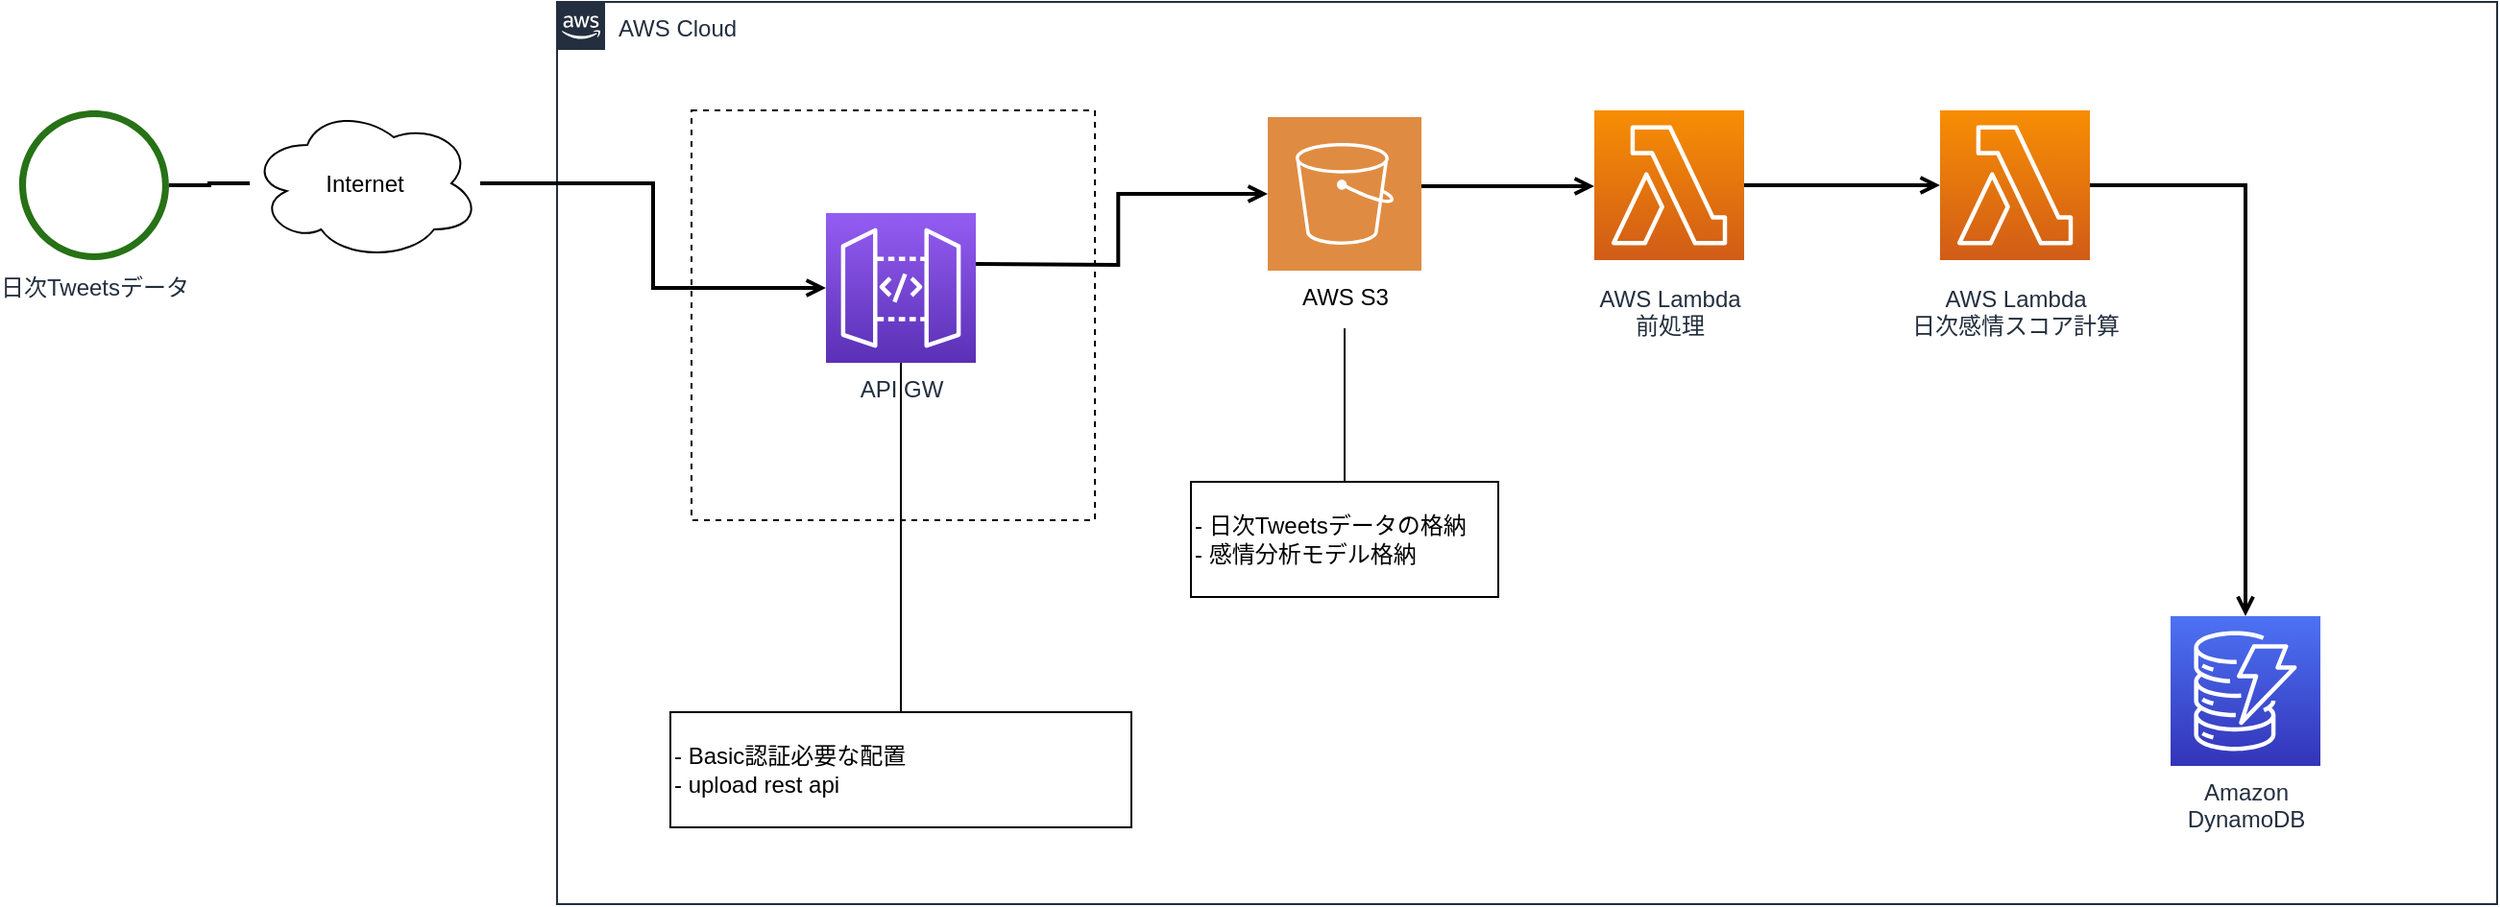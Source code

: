 <mxfile version="17.1.2" type="github"><diagram id="Ht1M8jgEwFfnCIfOTk4-" name="Page-1"><mxGraphModel dx="1892" dy="1228" grid="1" gridSize="10" guides="1" tooltips="1" connect="1" arrows="1" fold="1" page="1" pageScale="1" pageWidth="1169" pageHeight="827" math="0" shadow="0"><root><mxCell id="0"/><mxCell id="1" parent="0"/><mxCell id="UEzPUAAOIrF-is8g5C7q-74" value="AWS Cloud" style="points=[[0,0],[0.25,0],[0.5,0],[0.75,0],[1,0],[1,0.25],[1,0.5],[1,0.75],[1,1],[0.75,1],[0.5,1],[0.25,1],[0,1],[0,0.75],[0,0.5],[0,0.25]];outlineConnect=0;gradientColor=none;html=1;whiteSpace=wrap;fontSize=12;fontStyle=0;shape=mxgraph.aws4.group;grIcon=mxgraph.aws4.group_aws_cloud_alt;strokeColor=#232F3E;fillColor=none;verticalAlign=top;align=left;spacingLeft=30;fontColor=#232F3E;dashed=0;labelBackgroundColor=#ffffff;container=1;pointerEvents=0;collapsible=0;recursiveResize=0;" parent="1" vertex="1"><mxGeometry x="380" y="80" width="1010" height="470" as="geometry"/></mxCell><mxCell id="FhWRCOkDFPKALMPbTvR6-3" value="AWS S3" style="sketch=0;pointerEvents=1;shadow=0;dashed=0;html=1;strokeColor=none;fillColor=#DF8C42;labelPosition=center;verticalLabelPosition=bottom;verticalAlign=top;align=center;outlineConnect=0;shape=mxgraph.veeam2.aws_s3;" parent="UEzPUAAOIrF-is8g5C7q-74" vertex="1"><mxGeometry x="370" y="60" width="80" height="80" as="geometry"/></mxCell><mxCell id="UEzPUAAOIrF-is8g5C7q-85" value="AWS Lambda&lt;br&gt;前処理" style="outlineConnect=0;fontColor=#232F3E;gradientColor=#F78E04;gradientDirection=north;fillColor=#D05C17;strokeColor=#ffffff;dashed=0;verticalLabelPosition=bottom;verticalAlign=top;align=center;html=1;fontSize=12;fontStyle=0;aspect=fixed;shape=mxgraph.aws4.resourceIcon;resIcon=mxgraph.aws4.lambda;labelBackgroundColor=#ffffff;spacingTop=6;" parent="UEzPUAAOIrF-is8g5C7q-74" vertex="1"><mxGeometry x="540" y="56.5" width="78" height="78" as="geometry"/></mxCell><mxCell id="UEzPUAAOIrF-is8g5C7q-93" style="edgeStyle=orthogonalEdgeStyle;rounded=0;orthogonalLoop=1;jettySize=auto;html=1;endArrow=open;endFill=0;strokeWidth=2;" parent="UEzPUAAOIrF-is8g5C7q-74" source="FhWRCOkDFPKALMPbTvR6-3" target="UEzPUAAOIrF-is8g5C7q-85" edge="1"><mxGeometry relative="1" as="geometry"><Array as="points"><mxPoint x="480" y="96"/><mxPoint x="480" y="96"/></Array><mxPoint x="532" y="308" as="sourcePoint"/></mxGeometry></mxCell><mxCell id="FhWRCOkDFPKALMPbTvR6-10" value="" style="rounded=0;whiteSpace=wrap;html=1;dashed=1;" parent="UEzPUAAOIrF-is8g5C7q-74" vertex="1"><mxGeometry x="70" y="56.5" width="210" height="213.5" as="geometry"/></mxCell><mxCell id="FhWRCOkDFPKALMPbTvR6-14" value="&lt;span&gt;- Basic認証必要な配置&lt;br&gt;- upload rest api&lt;br&gt;&lt;/span&gt;" style="whiteSpace=wrap;html=1;align=left;verticalAlign=middle;treeFolding=1;treeMoving=1;newEdgeStyle={&quot;edgeStyle&quot;:&quot;elbowEdgeStyle&quot;,&quot;startArrow&quot;:&quot;none&quot;,&quot;endArrow&quot;:&quot;none&quot;};" parent="UEzPUAAOIrF-is8g5C7q-74" vertex="1"><mxGeometry x="59" y="370" width="240" height="60" as="geometry"/></mxCell><mxCell id="FhWRCOkDFPKALMPbTvR6-15" value="" style="edgeStyle=elbowEdgeStyle;elbow=vertical;startArrow=none;endArrow=none;rounded=0;exitX=0.5;exitY=1;exitDx=0;exitDy=0;exitPerimeter=0;entryX=0.5;entryY=0;entryDx=0;entryDy=0;" parent="UEzPUAAOIrF-is8g5C7q-74" source="Q6Ub06rJiEBZAzM53cyv-1" target="FhWRCOkDFPKALMPbTvR6-14" edge="1"><mxGeometry relative="1" as="geometry"><mxPoint x="214" y="251" as="sourcePoint"/><Array as="points"><mxPoint x="180" y="290"/></Array></mxGeometry></mxCell><mxCell id="UEzPUAAOIrF-is8g5C7q-87" value="Amazon&lt;br&gt;DynamoDB" style="outlineConnect=0;fontColor=#232F3E;gradientColor=#4D72F3;gradientDirection=north;fillColor=#3334B9;strokeColor=#ffffff;dashed=0;verticalLabelPosition=bottom;verticalAlign=top;align=center;html=1;fontSize=12;fontStyle=0;aspect=fixed;shape=mxgraph.aws4.resourceIcon;resIcon=mxgraph.aws4.dynamodb;labelBackgroundColor=#ffffff;" parent="UEzPUAAOIrF-is8g5C7q-74" vertex="1"><mxGeometry x="840" y="320" width="78" height="78" as="geometry"/></mxCell><mxCell id="FhWRCOkDFPKALMPbTvR6-18" value="" style="edgeStyle=orthogonalEdgeStyle;rounded=0;orthogonalLoop=1;jettySize=auto;html=1;endArrow=open;endFill=0;strokeWidth=2;startArrow=none;" parent="UEzPUAAOIrF-is8g5C7q-74" target="FhWRCOkDFPKALMPbTvR6-3" edge="1"><mxGeometry relative="1" as="geometry"><mxPoint x="146.75" y="146.5" as="targetPoint"/><mxPoint x="213.25" y="136.5" as="sourcePoint"/></mxGeometry></mxCell><mxCell id="FhWRCOkDFPKALMPbTvR6-19" value="" style="edgeStyle=orthogonalEdgeStyle;rounded=0;orthogonalLoop=1;jettySize=auto;html=1;endArrow=open;endFill=0;strokeWidth=2;startArrow=none;" parent="UEzPUAAOIrF-is8g5C7q-74" source="FhWRCOkDFPKALMPbTvR6-23" target="UEzPUAAOIrF-is8g5C7q-87" edge="1"><mxGeometry relative="1" as="geometry"><mxPoint x="156.75" y="156.5" as="targetPoint"/><mxPoint x="-20.0" y="114.467" as="sourcePoint"/></mxGeometry></mxCell><mxCell id="FhWRCOkDFPKALMPbTvR6-21" value="&lt;span&gt;- 日次Tweetsデータの格納&lt;br&gt;- 感情分析モデル格納&lt;br&gt;&lt;/span&gt;" style="whiteSpace=wrap;html=1;align=left;verticalAlign=middle;treeFolding=1;treeMoving=1;newEdgeStyle={&quot;edgeStyle&quot;:&quot;elbowEdgeStyle&quot;,&quot;startArrow&quot;:&quot;none&quot;,&quot;endArrow&quot;:&quot;none&quot;};" parent="UEzPUAAOIrF-is8g5C7q-74" vertex="1"><mxGeometry x="330" y="250" width="160" height="60" as="geometry"/></mxCell><mxCell id="FhWRCOkDFPKALMPbTvR6-22" value="" style="edgeStyle=elbowEdgeStyle;elbow=vertical;startArrow=none;endArrow=none;rounded=0;entryX=0.5;entryY=0;entryDx=0;entryDy=0;" parent="UEzPUAAOIrF-is8g5C7q-74" target="FhWRCOkDFPKALMPbTvR6-21" edge="1"><mxGeometry relative="1" as="geometry"><mxPoint x="410" y="170" as="sourcePoint"/><mxPoint x="450" y="300" as="targetPoint"/><Array as="points"/></mxGeometry></mxCell><mxCell id="FhWRCOkDFPKALMPbTvR6-23" value="AWS Lambda&lt;br&gt;日次感情スコア計算" style="outlineConnect=0;fontColor=#232F3E;gradientColor=#F78E04;gradientDirection=north;fillColor=#D05C17;strokeColor=#ffffff;dashed=0;verticalLabelPosition=bottom;verticalAlign=top;align=center;html=1;fontSize=12;fontStyle=0;aspect=fixed;shape=mxgraph.aws4.resourceIcon;resIcon=mxgraph.aws4.lambda;labelBackgroundColor=#ffffff;spacingTop=6;" parent="UEzPUAAOIrF-is8g5C7q-74" vertex="1"><mxGeometry x="720" y="56.5" width="78" height="78" as="geometry"/></mxCell><mxCell id="FhWRCOkDFPKALMPbTvR6-26" value="" style="edgeStyle=orthogonalEdgeStyle;rounded=0;orthogonalLoop=1;jettySize=auto;html=1;endArrow=open;endFill=0;strokeWidth=2;startArrow=none;" parent="UEzPUAAOIrF-is8g5C7q-74" source="UEzPUAAOIrF-is8g5C7q-85" target="FhWRCOkDFPKALMPbTvR6-23" edge="1"><mxGeometry relative="1" as="geometry"><mxPoint x="690" y="95" as="targetPoint"/><mxPoint x="778" y="105.5" as="sourcePoint"/></mxGeometry></mxCell><mxCell id="Q6Ub06rJiEBZAzM53cyv-1" value="API GW" style="sketch=0;points=[[0,0,0],[0.25,0,0],[0.5,0,0],[0.75,0,0],[1,0,0],[0,1,0],[0.25,1,0],[0.5,1,0],[0.75,1,0],[1,1,0],[0,0.25,0],[0,0.5,0],[0,0.75,0],[1,0.25,0],[1,0.5,0],[1,0.75,0]];outlineConnect=0;fontColor=#232F3E;gradientColor=#945DF2;gradientDirection=north;fillColor=#5A30B5;strokeColor=#ffffff;dashed=0;verticalLabelPosition=bottom;verticalAlign=top;align=center;html=1;fontSize=12;fontStyle=0;aspect=fixed;shape=mxgraph.aws4.resourceIcon;resIcon=mxgraph.aws4.api_gateway;" vertex="1" parent="UEzPUAAOIrF-is8g5C7q-74"><mxGeometry x="140" y="110" width="78" height="78" as="geometry"/></mxCell><mxCell id="UEzPUAAOIrF-is8g5C7q-88" value="" style="edgeStyle=orthogonalEdgeStyle;rounded=0;orthogonalLoop=1;jettySize=auto;html=1;endArrow=open;endFill=0;strokeWidth=2;startArrow=none;entryX=0;entryY=0.5;entryDx=0;entryDy=0;entryPerimeter=0;" parent="1" source="FhWRCOkDFPKALMPbTvR6-8" target="Q6Ub06rJiEBZAzM53cyv-1" edge="1"><mxGeometry relative="1" as="geometry"><mxPoint x="516.75" y="216.5" as="targetPoint"/></mxGeometry></mxCell><mxCell id="UEzPUAAOIrF-is8g5C7q-76" value="日次Tweetsデータ" style="outlineConnect=0;fontColor=#232F3E;gradientColor=none;fillColor=#277116;strokeColor=none;dashed=0;verticalLabelPosition=bottom;verticalAlign=top;align=center;html=1;fontSize=12;fontStyle=0;aspect=fixed;pointerEvents=1;shape=mxgraph.aws4.object;labelBackgroundColor=#ffffff;" parent="1" vertex="1"><mxGeometry x="100" y="136.5" width="78" height="78" as="geometry"/></mxCell><mxCell id="FhWRCOkDFPKALMPbTvR6-8" value="Internet" style="ellipse;shape=cloud;whiteSpace=wrap;html=1;" parent="1" vertex="1"><mxGeometry x="220" y="134.5" width="120" height="80" as="geometry"/></mxCell><mxCell id="FhWRCOkDFPKALMPbTvR6-9" value="" style="edgeStyle=orthogonalEdgeStyle;rounded=0;orthogonalLoop=1;jettySize=auto;html=1;endArrow=none;endFill=0;strokeWidth=2;" parent="1" source="UEzPUAAOIrF-is8g5C7q-76" target="FhWRCOkDFPKALMPbTvR6-8" edge="1"><mxGeometry relative="1" as="geometry"><mxPoint x="700" y="175.5" as="targetPoint"/><mxPoint x="178" y="175.5" as="sourcePoint"/></mxGeometry></mxCell></root></mxGraphModel></diagram></mxfile>